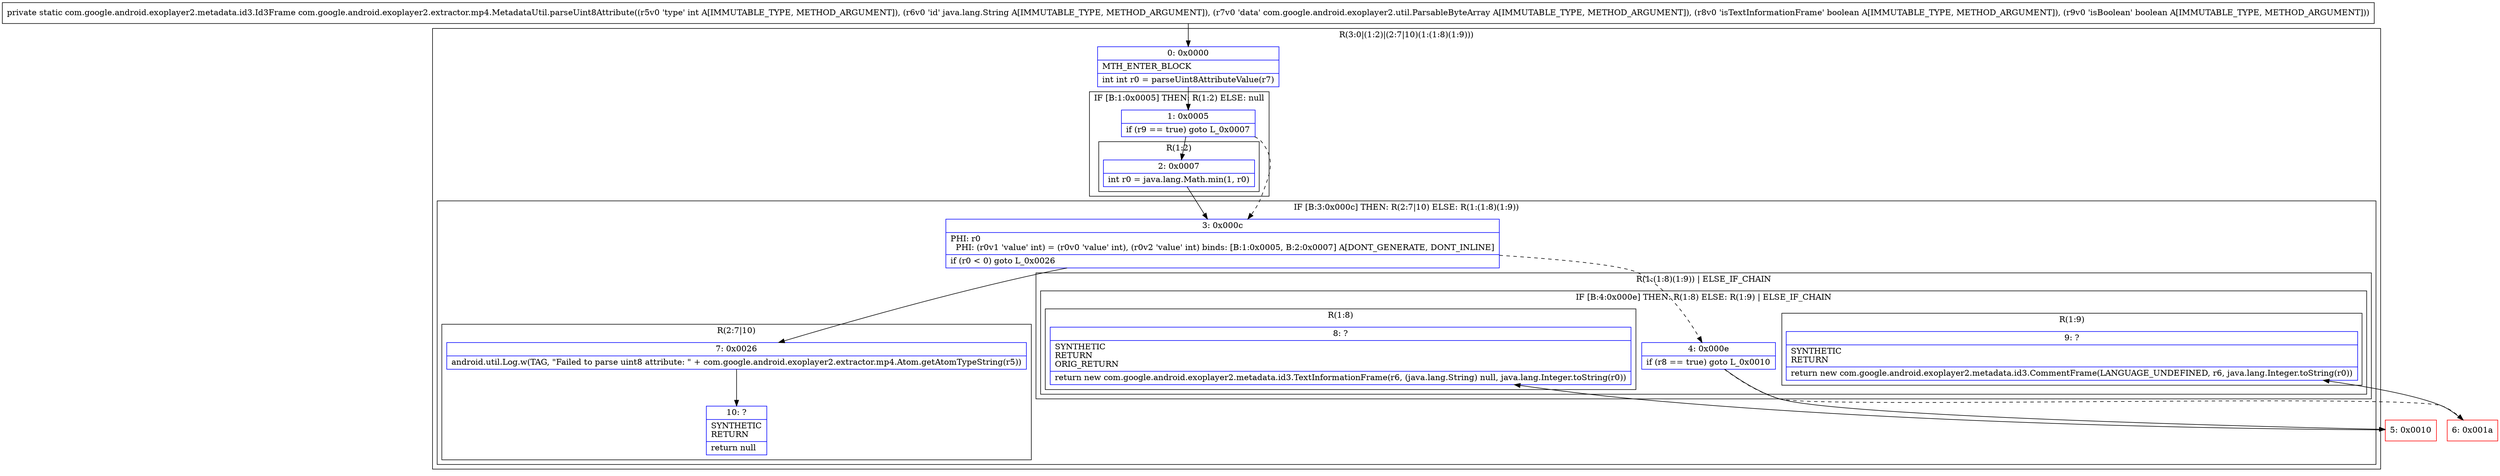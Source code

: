 digraph "CFG forcom.google.android.exoplayer2.extractor.mp4.MetadataUtil.parseUint8Attribute(ILjava\/lang\/String;Lcom\/google\/android\/exoplayer2\/util\/ParsableByteArray;ZZ)Lcom\/google\/android\/exoplayer2\/metadata\/id3\/Id3Frame;" {
subgraph cluster_Region_1462656725 {
label = "R(3:0|(1:2)|(2:7|10)(1:(1:8)(1:9)))";
node [shape=record,color=blue];
Node_0 [shape=record,label="{0\:\ 0x0000|MTH_ENTER_BLOCK\l|int int r0 = parseUint8AttributeValue(r7)\l}"];
subgraph cluster_IfRegion_1466755017 {
label = "IF [B:1:0x0005] THEN: R(1:2) ELSE: null";
node [shape=record,color=blue];
Node_1 [shape=record,label="{1\:\ 0x0005|if (r9 == true) goto L_0x0007\l}"];
subgraph cluster_Region_2030050401 {
label = "R(1:2)";
node [shape=record,color=blue];
Node_2 [shape=record,label="{2\:\ 0x0007|int r0 = java.lang.Math.min(1, r0)\l}"];
}
}
subgraph cluster_IfRegion_923078130 {
label = "IF [B:3:0x000c] THEN: R(2:7|10) ELSE: R(1:(1:8)(1:9))";
node [shape=record,color=blue];
Node_3 [shape=record,label="{3\:\ 0x000c|PHI: r0 \l  PHI: (r0v1 'value' int) = (r0v0 'value' int), (r0v2 'value' int) binds: [B:1:0x0005, B:2:0x0007] A[DONT_GENERATE, DONT_INLINE]\l|if (r0 \< 0) goto L_0x0026\l}"];
subgraph cluster_Region_761055803 {
label = "R(2:7|10)";
node [shape=record,color=blue];
Node_7 [shape=record,label="{7\:\ 0x0026|android.util.Log.w(TAG, \"Failed to parse uint8 attribute: \" + com.google.android.exoplayer2.extractor.mp4.Atom.getAtomTypeString(r5))\l}"];
Node_10 [shape=record,label="{10\:\ ?|SYNTHETIC\lRETURN\l|return null\l}"];
}
subgraph cluster_Region_942505004 {
label = "R(1:(1:8)(1:9)) | ELSE_IF_CHAIN\l";
node [shape=record,color=blue];
subgraph cluster_IfRegion_1440855241 {
label = "IF [B:4:0x000e] THEN: R(1:8) ELSE: R(1:9) | ELSE_IF_CHAIN\l";
node [shape=record,color=blue];
Node_4 [shape=record,label="{4\:\ 0x000e|if (r8 == true) goto L_0x0010\l}"];
subgraph cluster_Region_1156794833 {
label = "R(1:8)";
node [shape=record,color=blue];
Node_8 [shape=record,label="{8\:\ ?|SYNTHETIC\lRETURN\lORIG_RETURN\l|return new com.google.android.exoplayer2.metadata.id3.TextInformationFrame(r6, (java.lang.String) null, java.lang.Integer.toString(r0))\l}"];
}
subgraph cluster_Region_1636728684 {
label = "R(1:9)";
node [shape=record,color=blue];
Node_9 [shape=record,label="{9\:\ ?|SYNTHETIC\lRETURN\l|return new com.google.android.exoplayer2.metadata.id3.CommentFrame(LANGUAGE_UNDEFINED, r6, java.lang.Integer.toString(r0))\l}"];
}
}
}
}
}
Node_5 [shape=record,color=red,label="{5\:\ 0x0010}"];
Node_6 [shape=record,color=red,label="{6\:\ 0x001a}"];
MethodNode[shape=record,label="{private static com.google.android.exoplayer2.metadata.id3.Id3Frame com.google.android.exoplayer2.extractor.mp4.MetadataUtil.parseUint8Attribute((r5v0 'type' int A[IMMUTABLE_TYPE, METHOD_ARGUMENT]), (r6v0 'id' java.lang.String A[IMMUTABLE_TYPE, METHOD_ARGUMENT]), (r7v0 'data' com.google.android.exoplayer2.util.ParsableByteArray A[IMMUTABLE_TYPE, METHOD_ARGUMENT]), (r8v0 'isTextInformationFrame' boolean A[IMMUTABLE_TYPE, METHOD_ARGUMENT]), (r9v0 'isBoolean' boolean A[IMMUTABLE_TYPE, METHOD_ARGUMENT])) }"];
MethodNode -> Node_0;
Node_0 -> Node_1;
Node_1 -> Node_2;
Node_1 -> Node_3[style=dashed];
Node_2 -> Node_3;
Node_3 -> Node_4[style=dashed];
Node_3 -> Node_7;
Node_7 -> Node_10;
Node_4 -> Node_5;
Node_4 -> Node_6[style=dashed];
Node_5 -> Node_8;
Node_6 -> Node_9;
}

